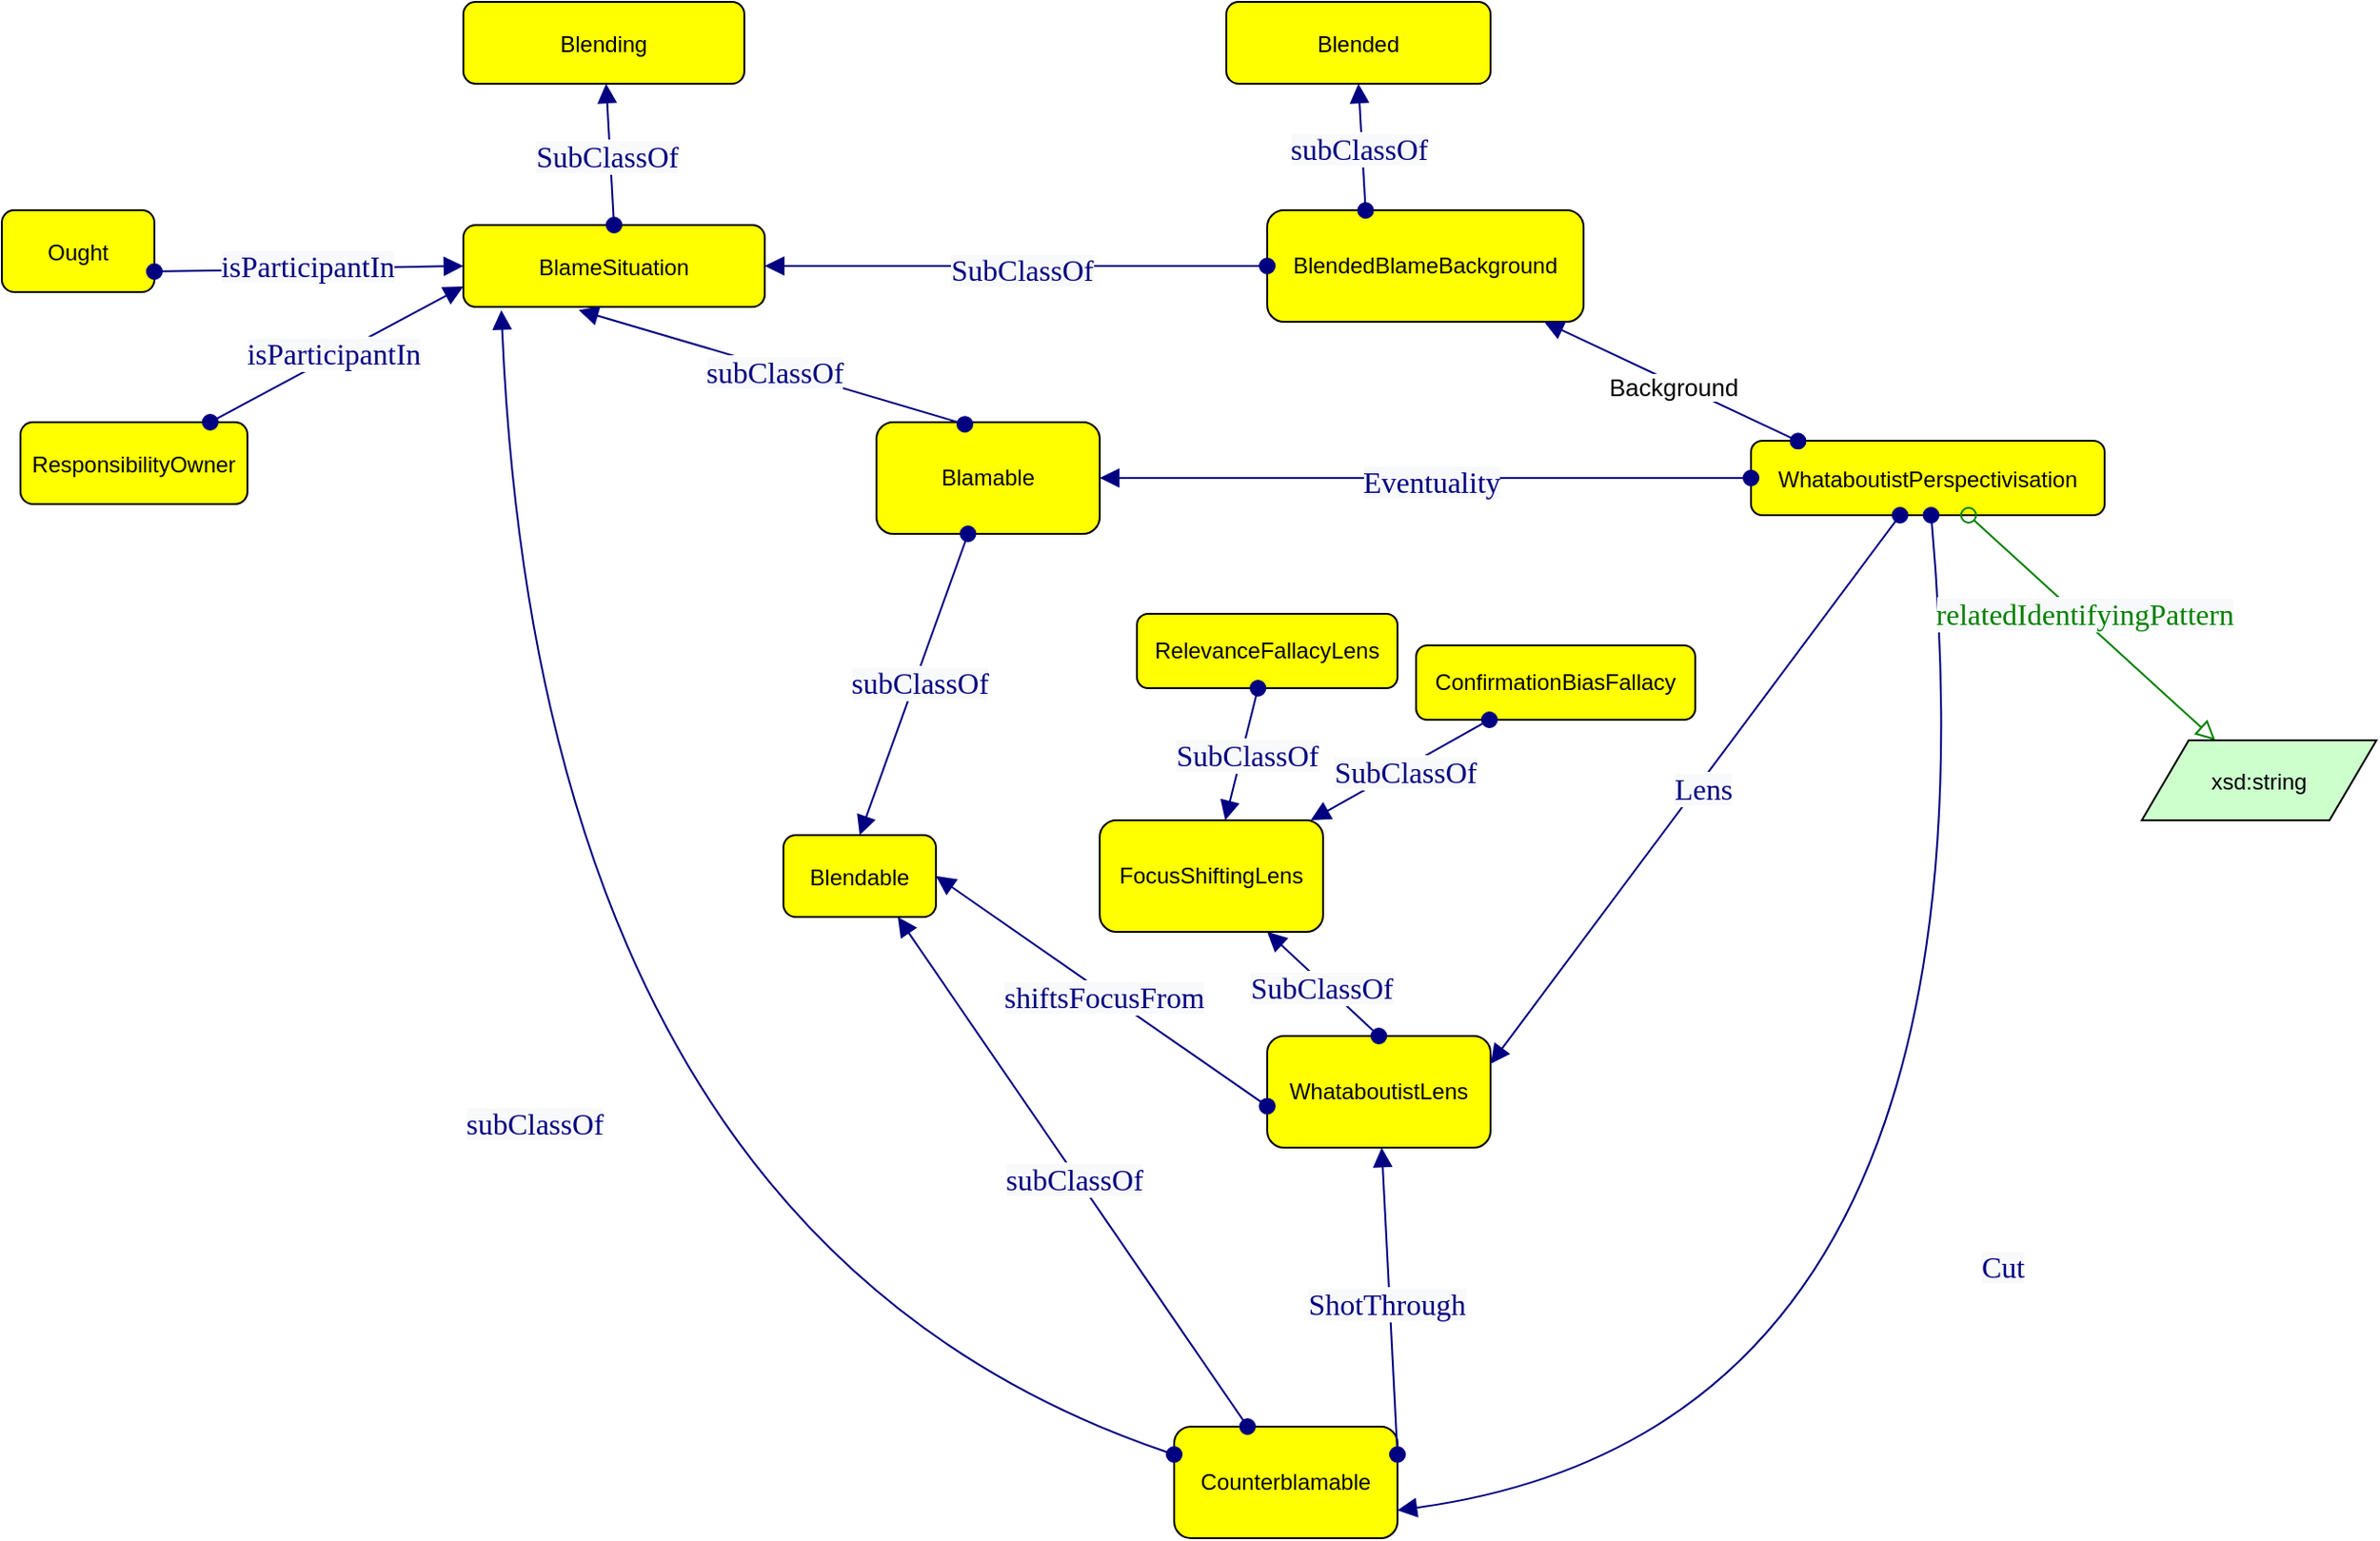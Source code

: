 <mxfile version="24.4.0" type="device">
  <diagram id="R2lEEEUBdFMjLlhIrx00" name="Page-1">
    <mxGraphModel dx="2642" dy="1015" grid="1" gridSize="10" guides="1" tooltips="1" connect="1" arrows="1" fold="1" page="1" pageScale="1" pageWidth="850" pageHeight="1100" math="0" shadow="0" extFonts="Permanent Marker^https://fonts.googleapis.com/css?family=Permanent+Marker">
      <root>
        <mxCell id="0" />
        <mxCell id="1" parent="0" />
        <mxCell id="LlDNR6XAPYhluXSXyMA1-138" value="WhataboutistPerspectivisation" style="graphMlID=n4;shape=rect;rounded=1;arcsize=30;fillColor=#ffff00;strokeColor=#000000;strokeWidth=1.0" vertex="1" parent="1">
          <mxGeometry x="530" y="310" width="190" height="40" as="geometry" />
        </mxCell>
        <mxCell id="LlDNR6XAPYhluXSXyMA1-139" value="Counterblamable" style="whiteSpace=wrap;html=1;fillColor=#ffff00;strokeColor=#000000;rounded=1;strokeWidth=1;" vertex="1" parent="1">
          <mxGeometry x="220.0" y="840" width="120" height="60" as="geometry" />
        </mxCell>
        <mxCell id="LlDNR6XAPYhluXSXyMA1-141" value="" style="graphMlID=e0;rounded=0;endArrow=block;strokeColor=#000080;strokeWidth=1.0;startArrow=oval;startFill=1;endFill=1;fontSize=12;startSize=8;endSize=8;curved=1;entryX=1;entryY=0.75;entryDx=0;entryDy=0;" edge="1" parent="1" source="LlDNR6XAPYhluXSXyMA1-138" target="LlDNR6XAPYhluXSXyMA1-139">
          <mxGeometry relative="1" as="geometry">
            <mxPoint x="390" y="310.082" as="sourcePoint" />
            <mxPoint x="650" y="650" as="targetPoint" />
            <Array as="points">
              <mxPoint x="670" y="840" />
            </Array>
          </mxGeometry>
        </mxCell>
        <mxCell id="LlDNR6XAPYhluXSXyMA1-142" value="&lt;font face=&quot;dialog&quot; color=&quot;#000080&quot;&gt;&lt;span style=&quot;font-size: 16px; background-color: rgb(248, 249, 250);&quot;&gt;Cut&lt;/span&gt;&lt;/font&gt;" style="text;html=1;align=center;verticalAlign=middle;resizable=0;points=[];labelBackgroundColor=#ffffff;" vertex="1" connectable="0" parent="LlDNR6XAPYhluXSXyMA1-141">
          <mxGeometry x="-0.017" y="2" relative="1" as="geometry">
            <mxPoint as="offset" />
          </mxGeometry>
        </mxCell>
        <mxCell id="LlDNR6XAPYhluXSXyMA1-143" value="Blamable" style="whiteSpace=wrap;html=1;fillColor=#ffff00;strokeColor=#000000;rounded=1;strokeWidth=1;" vertex="1" parent="1">
          <mxGeometry x="60" y="300" width="120" height="60" as="geometry" />
        </mxCell>
        <mxCell id="LlDNR6XAPYhluXSXyMA1-144" value="" style="graphMlID=e0;rounded=0;endArrow=block;strokeColor=#000080;strokeWidth=1.0;startArrow=oval;startFill=1;endFill=1;fontSize=12;startSize=8;endSize=8;curved=1;entryX=1;entryY=0.5;entryDx=0;entryDy=0;exitX=0;exitY=0.5;exitDx=0;exitDy=0;" edge="1" parent="1" target="LlDNR6XAPYhluXSXyMA1-143" source="LlDNR6XAPYhluXSXyMA1-138">
          <mxGeometry relative="1" as="geometry">
            <mxPoint x="480" y="200" as="sourcePoint" />
            <mxPoint x="601" y="200" as="targetPoint" />
          </mxGeometry>
        </mxCell>
        <mxCell id="LlDNR6XAPYhluXSXyMA1-145" value="&lt;font face=&quot;dialog&quot; color=&quot;#000080&quot;&gt;&lt;span style=&quot;font-size: 16px; background-color: rgb(248, 249, 250);&quot;&gt;Eventuality&lt;/span&gt;&lt;/font&gt;" style="text;html=1;align=center;verticalAlign=middle;resizable=0;points=[];labelBackgroundColor=#ffffff;" vertex="1" connectable="0" parent="LlDNR6XAPYhluXSXyMA1-144">
          <mxGeometry x="-0.017" y="2" relative="1" as="geometry">
            <mxPoint as="offset" />
          </mxGeometry>
        </mxCell>
        <mxCell id="LlDNR6XAPYhluXSXyMA1-147" value="WhataboutistLens" style="whiteSpace=wrap;html=1;fillColor=#ffff00;strokeColor=#000000;rounded=1;strokeWidth=1;" vertex="1" parent="1">
          <mxGeometry x="270" y="630" width="120" height="60" as="geometry" />
        </mxCell>
        <mxCell id="LlDNR6XAPYhluXSXyMA1-148" value="" style="graphMlID=e0;rounded=0;endArrow=block;strokeColor=#000080;strokeWidth=1.0;startArrow=oval;startFill=1;endFill=1;fontSize=12;startSize=8;endSize=8;curved=1;entryX=1;entryY=0.25;entryDx=0;entryDy=0;" edge="1" parent="1" target="LlDNR6XAPYhluXSXyMA1-147" source="LlDNR6XAPYhluXSXyMA1-138">
          <mxGeometry relative="1" as="geometry">
            <mxPoint x="520" y="520" as="sourcePoint" />
            <mxPoint x="721" y="430" as="targetPoint" />
          </mxGeometry>
        </mxCell>
        <mxCell id="LlDNR6XAPYhluXSXyMA1-149" value="&lt;font face=&quot;dialog&quot; color=&quot;#000080&quot;&gt;&lt;span style=&quot;font-size: 16px; background-color: rgb(248, 249, 250);&quot;&gt;Lens&lt;/span&gt;&lt;/font&gt;" style="text;html=1;align=center;verticalAlign=middle;resizable=0;points=[];labelBackgroundColor=#ffffff;" vertex="1" connectable="0" parent="LlDNR6XAPYhluXSXyMA1-148">
          <mxGeometry x="-0.017" y="2" relative="1" as="geometry">
            <mxPoint as="offset" />
          </mxGeometry>
        </mxCell>
        <mxCell id="LlDNR6XAPYhluXSXyMA1-151" value="" style="graphMlID=e0;rounded=0;endArrow=block;strokeColor=#000080;strokeWidth=1.0;startArrow=oval;startFill=1;endFill=1;fontSize=12;startSize=8;endSize=8;curved=1;exitX=1;exitY=0.25;exitDx=0;exitDy=0;" edge="1" parent="1" source="LlDNR6XAPYhluXSXyMA1-139" target="LlDNR6XAPYhluXSXyMA1-147">
          <mxGeometry relative="1" as="geometry">
            <mxPoint x="230" y="400" as="sourcePoint" />
            <mxPoint x="60" y="400" as="targetPoint" />
          </mxGeometry>
        </mxCell>
        <mxCell id="LlDNR6XAPYhluXSXyMA1-152" value="&lt;font face=&quot;dialog&quot; color=&quot;#000080&quot;&gt;&lt;span style=&quot;font-size: 16px; background-color: rgb(248, 249, 250);&quot;&gt;ShotThrough&lt;/span&gt;&lt;/font&gt;" style="text;html=1;align=center;verticalAlign=middle;resizable=0;points=[];labelBackgroundColor=#ffffff;" vertex="1" connectable="0" parent="LlDNR6XAPYhluXSXyMA1-151">
          <mxGeometry x="-0.017" y="2" relative="1" as="geometry">
            <mxPoint as="offset" />
          </mxGeometry>
        </mxCell>
        <mxCell id="LlDNR6XAPYhluXSXyMA1-153" value="Blendable" style="graphMlID=n4;shape=rect;rounded=1;arcsize=30;fillColor=#ffff00;strokeColor=#000000;strokeWidth=1.0" vertex="1" parent="1">
          <mxGeometry x="10" y="522" width="81.968" height="44" as="geometry" />
        </mxCell>
        <mxCell id="LlDNR6XAPYhluXSXyMA1-156" value="BlameSituation" style="graphMlID=n4;shape=rect;rounded=1;arcsize=30;fillColor=#ffff00;strokeColor=#000000;strokeWidth=1.0" vertex="1" parent="1">
          <mxGeometry x="-162" y="194" width="161.97" height="44" as="geometry" />
        </mxCell>
        <mxCell id="LlDNR6XAPYhluXSXyMA1-157" value="BlendedBlameBackground" style="whiteSpace=wrap;html=1;fillColor=#ffff00;strokeColor=#000000;rounded=1;strokeWidth=1;" vertex="1" parent="1">
          <mxGeometry x="270" y="186" width="170" height="60" as="geometry" />
        </mxCell>
        <mxCell id="LlDNR6XAPYhluXSXyMA1-163" value="" style="graphMlID=e0;rounded=0;endArrow=block;strokeColor=#000080;strokeWidth=1.0;startArrow=oval;startFill=1;endFill=1;fontSize=12;startSize=8;endSize=8;curved=1;entryX=0.5;entryY=0;entryDx=0;entryDy=0;" edge="1" parent="1" source="LlDNR6XAPYhluXSXyMA1-143" target="LlDNR6XAPYhluXSXyMA1-153">
          <mxGeometry relative="1" as="geometry">
            <mxPoint x="131" y="204" as="sourcePoint" />
            <mxPoint x="130" y="160" as="targetPoint" />
          </mxGeometry>
        </mxCell>
        <mxCell id="LlDNR6XAPYhluXSXyMA1-164" value="&lt;span style=&quot;color: rgb(0 , 0 , 128) ; font-family: &amp;quot;dialog&amp;quot; ; font-size: 16px ; background-color: rgb(248 , 249 , 250)&quot;&gt;subClassOf&lt;/span&gt;" style="text;html=1;align=center;verticalAlign=middle;resizable=0;points=[];labelBackgroundColor=#ffffff;" vertex="1" connectable="0" parent="LlDNR6XAPYhluXSXyMA1-163">
          <mxGeometry x="-0.017" y="2" relative="1" as="geometry">
            <mxPoint as="offset" />
          </mxGeometry>
        </mxCell>
        <mxCell id="LlDNR6XAPYhluXSXyMA1-166" value="Blended" style="graphMlID=n4;shape=rect;rounded=1;arcsize=30;fillColor=#ffff00;strokeColor=#000000;strokeWidth=1.0" vertex="1" parent="1">
          <mxGeometry x="248.03" y="74" width="141.97" height="44" as="geometry" />
        </mxCell>
        <mxCell id="LlDNR6XAPYhluXSXyMA1-167" value="" style="graphMlID=e0;rounded=0;endArrow=block;strokeColor=#000080;strokeWidth=1.0;startArrow=oval;startFill=1;endFill=1;fontSize=12;startSize=8;endSize=8;curved=1;entryX=0.5;entryY=1;entryDx=0;entryDy=0;exitX=0.311;exitY=0.002;exitDx=0;exitDy=0;exitPerimeter=0;" edge="1" parent="1" source="LlDNR6XAPYhluXSXyMA1-157" target="LlDNR6XAPYhluXSXyMA1-166">
          <mxGeometry relative="1" as="geometry">
            <mxPoint x="210" y="110" as="sourcePoint" />
            <mxPoint x="271.97" y="118" as="targetPoint" />
          </mxGeometry>
        </mxCell>
        <mxCell id="LlDNR6XAPYhluXSXyMA1-168" value="&lt;span style=&quot;color: rgb(0 , 0 , 128) ; font-family: &amp;quot;dialog&amp;quot; ; font-size: 16px ; background-color: rgb(248 , 249 , 250)&quot;&gt;subClassOf&lt;/span&gt;" style="text;html=1;align=center;verticalAlign=middle;resizable=0;points=[];labelBackgroundColor=#ffffff;" vertex="1" connectable="0" parent="LlDNR6XAPYhluXSXyMA1-167">
          <mxGeometry x="-0.017" y="2" relative="1" as="geometry">
            <mxPoint as="offset" />
          </mxGeometry>
        </mxCell>
        <mxCell id="LlDNR6XAPYhluXSXyMA1-170" value="Blending" style="graphMlID=n4;shape=rect;rounded=1;arcsize=30;fillColor=#ffff00;strokeColor=#000000;strokeWidth=1.0" vertex="1" parent="1">
          <mxGeometry x="-162" y="74" width="150.99" height="44" as="geometry" />
        </mxCell>
        <mxCell id="LlDNR6XAPYhluXSXyMA1-171" value="" style="graphMlID=e0;rounded=0;endArrow=block;strokeColor=#000080;strokeWidth=1.0;startArrow=oval;startFill=1;endFill=1;fontSize=12;startSize=8;endSize=8;curved=1;exitX=0.5;exitY=0;exitDx=0;exitDy=0;" edge="1" parent="1" source="LlDNR6XAPYhluXSXyMA1-156" target="LlDNR6XAPYhluXSXyMA1-170">
          <mxGeometry relative="1" as="geometry">
            <mxPoint x="-138.925" y="-120" as="sourcePoint" />
            <mxPoint x="41" y="-150" as="targetPoint" />
          </mxGeometry>
        </mxCell>
        <mxCell id="LlDNR6XAPYhluXSXyMA1-172" value="&lt;span style=&quot;color: rgb(0 , 0 , 128) ; font-family: &amp;quot;dialog&amp;quot; ; font-size: 16px ; background-color: rgb(248 , 249 , 250)&quot;&gt;SubClassOf&lt;/span&gt;" style="text;html=1;align=center;verticalAlign=middle;resizable=0;points=[];labelBackgroundColor=#ffffff;" vertex="1" connectable="0" parent="LlDNR6XAPYhluXSXyMA1-171">
          <mxGeometry x="-0.017" y="2" relative="1" as="geometry">
            <mxPoint as="offset" />
          </mxGeometry>
        </mxCell>
        <mxCell id="LlDNR6XAPYhluXSXyMA1-175" value="" style="graphMlID=e0;rounded=0;endArrow=block;strokeColor=#000080;strokeWidth=1.0;startArrow=oval;startFill=1;endFill=1;fontSize=12;startSize=8;endSize=8;curved=1;entryX=1;entryY=0.5;entryDx=0;entryDy=0;" edge="1" parent="1" source="LlDNR6XAPYhluXSXyMA1-157" target="LlDNR6XAPYhluXSXyMA1-156">
          <mxGeometry relative="1" as="geometry">
            <mxPoint x="40" y="-60" as="sourcePoint" />
            <mxPoint x="80" y="-50" as="targetPoint" />
          </mxGeometry>
        </mxCell>
        <mxCell id="LlDNR6XAPYhluXSXyMA1-176" value="&lt;span style=&quot;color: rgb(0 , 0 , 128) ; font-family: &amp;quot;dialog&amp;quot; ; font-size: 16px ; background-color: rgb(248 , 249 , 250)&quot;&gt;SubClassOf&lt;/span&gt;" style="text;html=1;align=center;verticalAlign=middle;resizable=0;points=[];labelBackgroundColor=#ffffff;" vertex="1" connectable="0" parent="LlDNR6XAPYhluXSXyMA1-175">
          <mxGeometry x="-0.017" y="2" relative="1" as="geometry">
            <mxPoint as="offset" />
          </mxGeometry>
        </mxCell>
        <mxCell id="LlDNR6XAPYhluXSXyMA1-177" value="" style="graphMlID=e0;rounded=0;endArrow=block;strokeColor=#000080;strokeWidth=1.0;startArrow=oval;startFill=1;endFill=1;fontSize=12;startSize=8;endSize=8;curved=1;entryX=0.75;entryY=1;entryDx=0;entryDy=0;" edge="1" parent="1" source="LlDNR6XAPYhluXSXyMA1-139" target="LlDNR6XAPYhluXSXyMA1-153">
          <mxGeometry relative="1" as="geometry">
            <mxPoint x="138" y="275" as="sourcePoint" />
            <mxPoint y="260" as="targetPoint" />
          </mxGeometry>
        </mxCell>
        <mxCell id="LlDNR6XAPYhluXSXyMA1-178" value="&lt;span style=&quot;color: rgb(0 , 0 , 128) ; font-family: &amp;quot;dialog&amp;quot; ; font-size: 16px ; background-color: rgb(248 , 249 , 250)&quot;&gt;subClassOf&lt;/span&gt;" style="text;html=1;align=center;verticalAlign=middle;resizable=0;points=[];labelBackgroundColor=#ffffff;" vertex="1" connectable="0" parent="LlDNR6XAPYhluXSXyMA1-177">
          <mxGeometry x="-0.017" y="2" relative="1" as="geometry">
            <mxPoint as="offset" />
          </mxGeometry>
        </mxCell>
        <mxCell id="LlDNR6XAPYhluXSXyMA1-179" value="" style="graphMlID=e0;rounded=0;endArrow=block;strokeColor=#000080;strokeWidth=1.0;startArrow=oval;startFill=1;endFill=1;fontSize=12;startSize=8;endSize=8;curved=1;entryX=0.383;entryY=1.039;entryDx=0;entryDy=0;entryPerimeter=0;exitX=0.396;exitY=0.018;exitDx=0;exitDy=0;exitPerimeter=0;" edge="1" parent="1" source="LlDNR6XAPYhluXSXyMA1-143" target="LlDNR6XAPYhluXSXyMA1-156">
          <mxGeometry relative="1" as="geometry">
            <mxPoint y="290" as="sourcePoint" />
            <mxPoint x="-248" y="45" as="targetPoint" />
          </mxGeometry>
        </mxCell>
        <mxCell id="LlDNR6XAPYhluXSXyMA1-180" value="&lt;span style=&quot;color: rgb(0 , 0 , 128) ; font-family: &amp;quot;dialog&amp;quot; ; font-size: 16px ; background-color: rgb(248 , 249 , 250)&quot;&gt;subClassOf&lt;/span&gt;" style="text;html=1;align=center;verticalAlign=middle;resizable=0;points=[];labelBackgroundColor=#ffffff;" vertex="1" connectable="0" parent="LlDNR6XAPYhluXSXyMA1-179">
          <mxGeometry x="-0.017" y="2" relative="1" as="geometry">
            <mxPoint as="offset" />
          </mxGeometry>
        </mxCell>
        <mxCell id="LlDNR6XAPYhluXSXyMA1-186" value="" style="graphMlID=e0;rounded=0;endArrow=block;strokeColor=#000080;strokeWidth=1.0;startArrow=oval;startFill=1;endFill=1;fontSize=12;startSize=8;endSize=8;curved=1;entryX=0.75;entryY=1;entryDx=0;entryDy=0;exitX=0.5;exitY=0;exitDx=0;exitDy=0;" edge="1" parent="1" source="LlDNR6XAPYhluXSXyMA1-147" target="LlDNR6XAPYhluXSXyMA1-188">
          <mxGeometry relative="1" as="geometry">
            <mxPoint x="400" y="-70" as="sourcePoint" />
            <mxPoint x="530" y="-50" as="targetPoint" />
          </mxGeometry>
        </mxCell>
        <mxCell id="LlDNR6XAPYhluXSXyMA1-187" value="&lt;font face=&quot;dialog&quot; color=&quot;#000080&quot;&gt;&lt;span style=&quot;font-size: 16px; background-color: rgb(248, 249, 250);&quot;&gt;SubClassOf&lt;/span&gt;&lt;/font&gt;" style="text;html=1;align=center;verticalAlign=middle;resizable=0;points=[];labelBackgroundColor=#ffffff;" vertex="1" connectable="0" parent="LlDNR6XAPYhluXSXyMA1-186">
          <mxGeometry x="-0.017" y="2" relative="1" as="geometry">
            <mxPoint as="offset" />
          </mxGeometry>
        </mxCell>
        <mxCell id="LlDNR6XAPYhluXSXyMA1-188" value="FocusShiftingLens" style="whiteSpace=wrap;html=1;fillColor=#ffff00;strokeColor=#000000;rounded=1;strokeWidth=1;" vertex="1" parent="1">
          <mxGeometry x="180" y="514" width="120" height="60" as="geometry" />
        </mxCell>
        <mxCell id="LlDNR6XAPYhluXSXyMA1-189" value="RelevanceFallacyLens" style="whiteSpace=wrap;html=1;fillColor=#ffff00;strokeColor=#000000;rounded=1;strokeWidth=1;" vertex="1" parent="1">
          <mxGeometry x="200" y="403" width="140" height="40" as="geometry" />
        </mxCell>
        <mxCell id="LlDNR6XAPYhluXSXyMA1-190" value="" style="graphMlID=e0;rounded=0;endArrow=block;strokeColor=#000080;strokeWidth=1.0;startArrow=oval;startFill=1;endFill=1;fontSize=12;startSize=8;endSize=8;curved=1;" edge="1" parent="1" source="LlDNR6XAPYhluXSXyMA1-189" target="LlDNR6XAPYhluXSXyMA1-188">
          <mxGeometry relative="1" as="geometry">
            <mxPoint x="270" y="-270" as="sourcePoint" />
            <mxPoint x="400" y="-250" as="targetPoint" />
          </mxGeometry>
        </mxCell>
        <mxCell id="LlDNR6XAPYhluXSXyMA1-191" value="&lt;font face=&quot;dialog&quot; color=&quot;#000080&quot;&gt;&lt;span style=&quot;font-size: 16px; background-color: rgb(248, 249, 250);&quot;&gt;SubClassOf&lt;/span&gt;&lt;/font&gt;" style="text;html=1;align=center;verticalAlign=middle;resizable=0;points=[];labelBackgroundColor=#ffffff;" vertex="1" connectable="0" parent="LlDNR6XAPYhluXSXyMA1-190">
          <mxGeometry x="-0.017" y="2" relative="1" as="geometry">
            <mxPoint as="offset" />
          </mxGeometry>
        </mxCell>
        <mxCell id="LlDNR6XAPYhluXSXyMA1-192" value="ConfirmationBiasFallacy" style="whiteSpace=wrap;html=1;fillColor=#ffff00;strokeColor=#000000;rounded=1;strokeWidth=1;" vertex="1" parent="1">
          <mxGeometry x="350" y="420" width="150" height="40" as="geometry" />
        </mxCell>
        <mxCell id="LlDNR6XAPYhluXSXyMA1-193" value="" style="graphMlID=e0;rounded=0;endArrow=block;strokeColor=#000080;strokeWidth=1.0;startArrow=oval;startFill=1;endFill=1;fontSize=12;startSize=8;endSize=8;curved=1;" edge="1" parent="1" source="LlDNR6XAPYhluXSXyMA1-192" target="LlDNR6XAPYhluXSXyMA1-188">
          <mxGeometry relative="1" as="geometry">
            <mxPoint x="590" y="-320" as="sourcePoint" />
            <mxPoint x="780" y="-142" as="targetPoint" />
          </mxGeometry>
        </mxCell>
        <mxCell id="LlDNR6XAPYhluXSXyMA1-194" value="&lt;font face=&quot;dialog&quot; color=&quot;#000080&quot;&gt;&lt;span style=&quot;font-size: 16px; background-color: rgb(248, 249, 250);&quot;&gt;SubClassOf&lt;/span&gt;&lt;/font&gt;" style="text;html=1;align=center;verticalAlign=middle;resizable=0;points=[];labelBackgroundColor=#ffffff;" vertex="1" connectable="0" parent="LlDNR6XAPYhluXSXyMA1-193">
          <mxGeometry x="-0.017" y="2" relative="1" as="geometry">
            <mxPoint as="offset" />
          </mxGeometry>
        </mxCell>
        <mxCell id="LlDNR6XAPYhluXSXyMA1-195" value="" style="graphMlID=e0;rounded=0;endArrow=block;strokeColor=#000080;strokeWidth=1.0;startArrow=oval;startFill=1;endFill=1;fontSize=12;startSize=8;endSize=8;curved=1;exitX=0.133;exitY=0.004;exitDx=0;exitDy=0;exitPerimeter=0;" edge="1" parent="1" source="LlDNR6XAPYhluXSXyMA1-138" target="LlDNR6XAPYhluXSXyMA1-157">
          <mxGeometry relative="1" as="geometry">
            <mxPoint x="700" y="300" as="sourcePoint" />
            <mxPoint x="720" y="-70" as="targetPoint" />
          </mxGeometry>
        </mxCell>
        <mxCell id="LlDNR6XAPYhluXSXyMA1-196" value="Background" style="text;html=1;align=center;verticalAlign=middle;resizable=0;points=[];labelBackgroundColor=#ffffff;fontSize=13;" vertex="1" connectable="0" parent="LlDNR6XAPYhluXSXyMA1-195">
          <mxGeometry x="-0.017" y="2" relative="1" as="geometry">
            <mxPoint as="offset" />
          </mxGeometry>
        </mxCell>
        <mxCell id="LlDNR6XAPYhluXSXyMA1-199" value="" style="graphMlID=e0;rounded=0;endArrow=block;strokeColor=#000080;strokeWidth=1.0;startArrow=oval;startFill=1;endFill=1;fontSize=12;startSize=8;endSize=8;curved=1;entryX=0.126;entryY=1.039;entryDx=0;entryDy=0;exitX=0;exitY=0.25;exitDx=0;exitDy=0;entryPerimeter=0;" edge="1" parent="1" source="LlDNR6XAPYhluXSXyMA1-139" target="LlDNR6XAPYhluXSXyMA1-156">
          <mxGeometry relative="1" as="geometry">
            <mxPoint x="-280" y="260" as="sourcePoint" />
            <mxPoint x="-174" y="172" as="targetPoint" />
            <Array as="points">
              <mxPoint x="-120" y="740" />
            </Array>
          </mxGeometry>
        </mxCell>
        <mxCell id="LlDNR6XAPYhluXSXyMA1-200" value="&lt;span style=&quot;color: rgb(0 , 0 , 128) ; font-family: &amp;quot;dialog&amp;quot; ; font-size: 16px ; background-color: rgb(248 , 249 , 250)&quot;&gt;subClassOf&lt;/span&gt;" style="text;html=1;align=center;verticalAlign=middle;resizable=0;points=[];labelBackgroundColor=#ffffff;" vertex="1" connectable="0" parent="LlDNR6XAPYhluXSXyMA1-199">
          <mxGeometry x="-0.017" y="2" relative="1" as="geometry">
            <mxPoint as="offset" />
          </mxGeometry>
        </mxCell>
        <mxCell id="LlDNR6XAPYhluXSXyMA1-211" value="" style="graphMlID=e2;rounded=0;endArrow=block;strokeColor=#008000;strokeWidth=1.0;startArrow=oval;startFill=0;endFill=0;fontSize=12;startSize=8;endSize=8;curved=1;" edge="1" parent="1" source="LlDNR6XAPYhluXSXyMA1-138" target="LlDNR6XAPYhluXSXyMA1-214">
          <mxGeometry relative="1" as="geometry">
            <mxPoint x="660" y="470" as="sourcePoint" />
            <mxPoint x="810" y="470" as="targetPoint" />
          </mxGeometry>
        </mxCell>
        <mxCell id="LlDNR6XAPYhluXSXyMA1-212" value="&lt;span style=&quot;color: rgb(0 , 128 , 0) ; font-family: &amp;quot;dialog&amp;quot; ; font-size: 16px ; background-color: rgb(248 , 249 , 250)&quot;&gt;relatedIdentifyingPattern&lt;/span&gt;" style="text;html=1;align=center;verticalAlign=middle;resizable=0;points=[];labelBackgroundColor=#ffffff;" vertex="1" connectable="0" parent="LlDNR6XAPYhluXSXyMA1-211">
          <mxGeometry x="-0.09" y="3" relative="1" as="geometry">
            <mxPoint as="offset" />
          </mxGeometry>
        </mxCell>
        <mxCell id="LlDNR6XAPYhluXSXyMA1-214" value="xsd:string" style="graphMlID=n6;shape=parallelogram;fillColor=#ccffcc;strokeColor=#000000;strokeWidth=1.0" vertex="1" parent="1">
          <mxGeometry x="740" y="471" width="126.095" height="43" as="geometry" />
        </mxCell>
        <mxCell id="LlDNR6XAPYhluXSXyMA1-219" value="" style="graphMlID=e0;rounded=0;endArrow=block;strokeColor=#000080;strokeWidth=1.0;startArrow=oval;startFill=1;endFill=1;fontSize=12;startSize=8;endSize=8;curved=1;entryX=1;entryY=0.5;entryDx=0;entryDy=0;exitX=0;exitY=0.629;exitDx=0;exitDy=0;exitPerimeter=0;" edge="1" parent="1" source="LlDNR6XAPYhluXSXyMA1-147" target="LlDNR6XAPYhluXSXyMA1-153">
          <mxGeometry relative="1" as="geometry">
            <mxPoint x="290" y="640" as="sourcePoint" />
            <mxPoint x="249" y="484" as="targetPoint" />
          </mxGeometry>
        </mxCell>
        <mxCell id="LlDNR6XAPYhluXSXyMA1-220" value="&lt;span style=&quot;color: rgb(0 , 0 , 128) ; font-family: &amp;quot;dialog&amp;quot; ; font-size: 16px ; background-color: rgb(248 , 249 , 250)&quot;&gt;shiftsFocusFrom&lt;/span&gt;" style="text;html=1;align=center;verticalAlign=middle;resizable=0;points=[];labelBackgroundColor=#ffffff;" vertex="1" connectable="0" parent="LlDNR6XAPYhluXSXyMA1-219">
          <mxGeometry x="-0.017" y="2" relative="1" as="geometry">
            <mxPoint as="offset" />
          </mxGeometry>
        </mxCell>
        <mxCell id="LlDNR6XAPYhluXSXyMA1-222" value="ResponsibilityOwner" style="graphMlID=n4;shape=rect;rounded=1;arcsize=30;fillColor=#ffff00;strokeColor=#000000;strokeWidth=1.0" vertex="1" parent="1">
          <mxGeometry x="-400" y="300" width="121.97" height="44" as="geometry" />
        </mxCell>
        <mxCell id="LlDNR6XAPYhluXSXyMA1-224" value="Ought" style="graphMlID=n4;shape=rect;rounded=1;arcsize=30;fillColor=#ffff00;strokeColor=#000000;strokeWidth=1.0" vertex="1" parent="1">
          <mxGeometry x="-410" y="186" width="81.968" height="44" as="geometry" />
        </mxCell>
        <mxCell id="LlDNR6XAPYhluXSXyMA1-225" value="" style="graphMlID=e0;rounded=0;endArrow=block;strokeColor=#000080;strokeWidth=1.0;startArrow=oval;startFill=1;endFill=1;fontSize=12;startSize=8;endSize=8;curved=1;entryX=0;entryY=0.75;entryDx=0;entryDy=0;" edge="1" parent="1" source="LlDNR6XAPYhluXSXyMA1-222" target="LlDNR6XAPYhluXSXyMA1-156">
          <mxGeometry relative="1" as="geometry">
            <mxPoint x="-300" y="370.082" as="sourcePoint" />
            <mxPoint x="-149" y="370" as="targetPoint" />
          </mxGeometry>
        </mxCell>
        <mxCell id="LlDNR6XAPYhluXSXyMA1-226" value="&lt;span style=&quot;color: rgb(0 , 0 , 128) ; font-family: &amp;quot;dialog&amp;quot; ; font-size: 16px ; background-color: rgb(248 , 249 , 250)&quot;&gt;isParticipantIn&lt;/span&gt;" style="text;html=1;align=center;verticalAlign=middle;resizable=0;points=[];labelBackgroundColor=#ffffff;" vertex="1" connectable="0" parent="LlDNR6XAPYhluXSXyMA1-225">
          <mxGeometry x="-0.017" y="2" relative="1" as="geometry">
            <mxPoint as="offset" />
          </mxGeometry>
        </mxCell>
        <mxCell id="LlDNR6XAPYhluXSXyMA1-227" value="" style="graphMlID=e0;rounded=0;endArrow=block;strokeColor=#000080;strokeWidth=1.0;startArrow=oval;startFill=1;endFill=1;fontSize=12;startSize=8;endSize=8;curved=1;exitX=1;exitY=0.75;exitDx=0;exitDy=0;entryX=0;entryY=0.5;entryDx=0;entryDy=0;" edge="1" parent="1" source="LlDNR6XAPYhluXSXyMA1-224" target="LlDNR6XAPYhluXSXyMA1-156">
          <mxGeometry relative="1" as="geometry">
            <mxPoint x="-240" y="450" as="sourcePoint" />
            <mxPoint x="-89" y="449.918" as="targetPoint" />
          </mxGeometry>
        </mxCell>
        <mxCell id="LlDNR6XAPYhluXSXyMA1-228" value="&lt;span style=&quot;color: rgb(0 , 0 , 128) ; font-family: &amp;quot;dialog&amp;quot; ; font-size: 16px ; background-color: rgb(248 , 249 , 250)&quot;&gt;isParticipantIn&lt;/span&gt;" style="text;html=1;align=center;verticalAlign=middle;resizable=0;points=[];labelBackgroundColor=#ffffff;" vertex="1" connectable="0" parent="LlDNR6XAPYhluXSXyMA1-227">
          <mxGeometry x="-0.017" y="2" relative="1" as="geometry">
            <mxPoint as="offset" />
          </mxGeometry>
        </mxCell>
      </root>
    </mxGraphModel>
  </diagram>
</mxfile>
